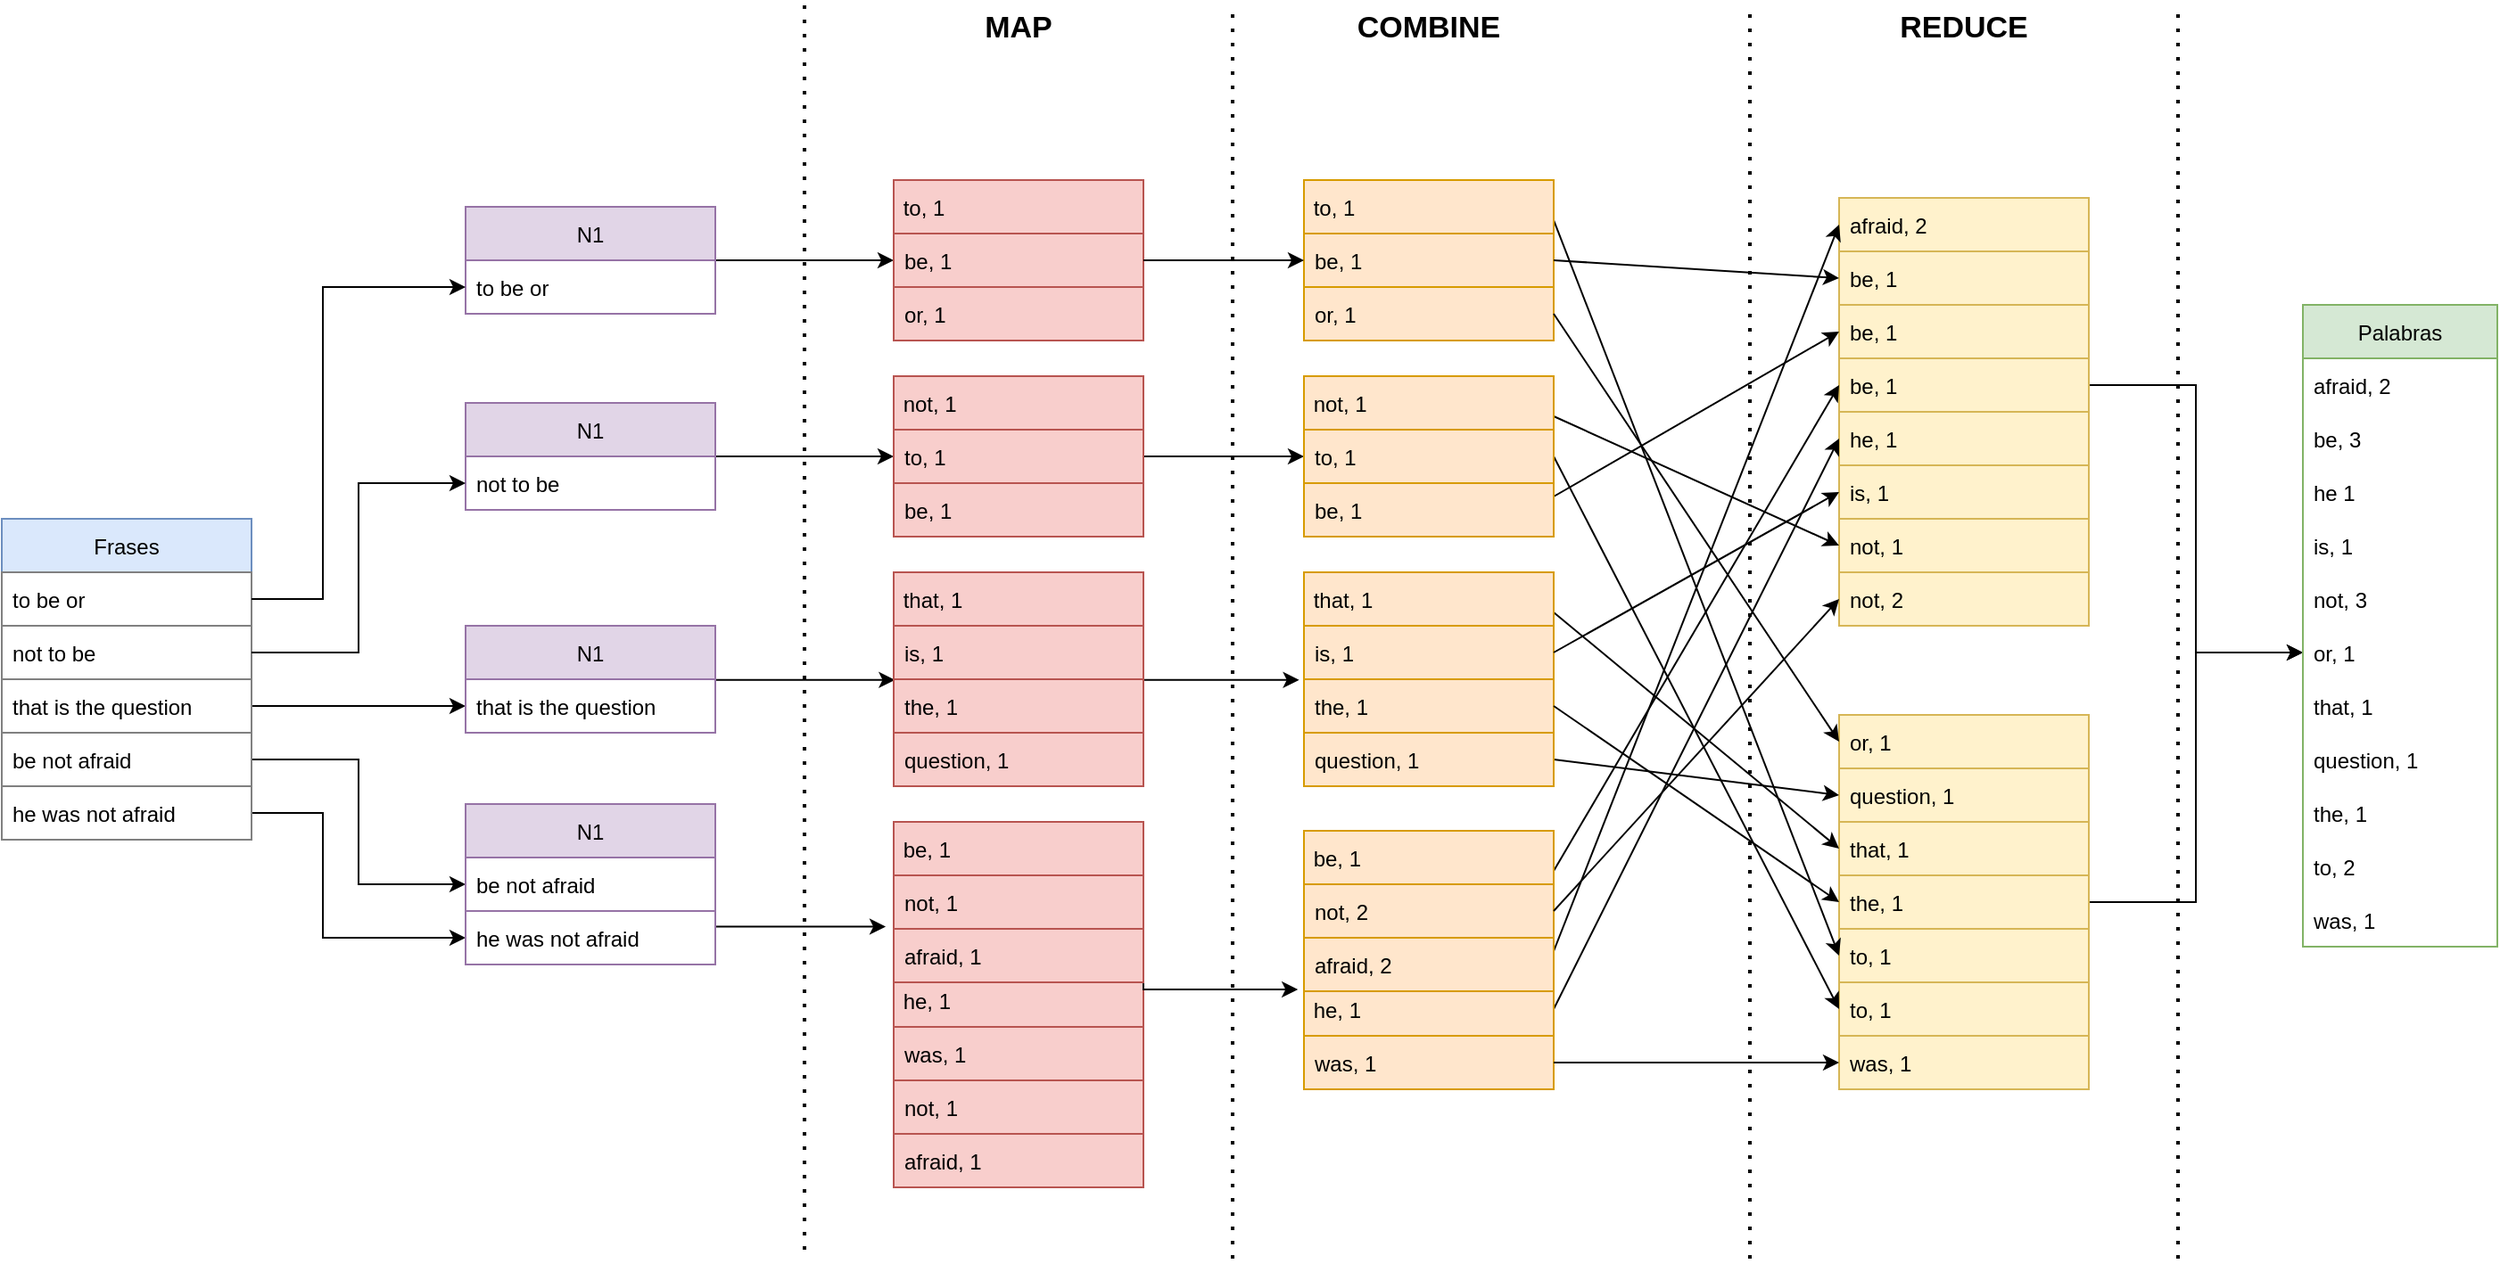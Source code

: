 <mxfile version="16.6.1" type="google"><diagram id="XrAKdOWMuNIFc2FOG0l4" name="Page-1"><mxGraphModel dx="1186" dy="1940" grid="1" gridSize="10" guides="1" tooltips="1" connect="1" arrows="1" fold="1" page="1" pageScale="1" pageWidth="827" pageHeight="1169" math="0" shadow="0"><root><mxCell id="0"/><mxCell id="1" parent="0"/><mxCell id="GU2GOHWDIPRH4519Zhn--1" value="Frases" style="swimlane;fontStyle=0;childLayout=stackLayout;horizontal=1;startSize=30;horizontalStack=0;resizeParent=1;resizeParentMax=0;resizeLast=0;collapsible=1;marginBottom=0;fillColor=#dae8fc;strokeColor=#6c8ebf;" parent="1" vertex="1"><mxGeometry x="40" y="170" width="140" height="90" as="geometry"/></mxCell><mxCell id="GU2GOHWDIPRH4519Zhn--3" value="to be or" style="text;align=left;verticalAlign=middle;spacingLeft=4;spacingRight=4;overflow=hidden;points=[[0,0.5],[1,0.5]];portConstraint=eastwest;rotatable=0;strokeColor=#808080;" parent="GU2GOHWDIPRH4519Zhn--1" vertex="1"><mxGeometry y="30" width="140" height="30" as="geometry"/></mxCell><mxCell id="GU2GOHWDIPRH4519Zhn--4" value="not to be" style="text;align=left;verticalAlign=middle;spacingLeft=4;spacingRight=4;overflow=hidden;points=[[0,0.5],[1,0.5]];portConstraint=eastwest;rotatable=0;shadow=0;strokeColor=#808080;" parent="GU2GOHWDIPRH4519Zhn--1" vertex="1"><mxGeometry y="60" width="140" height="30" as="geometry"/></mxCell><mxCell id="GU2GOHWDIPRH4519Zhn--98" style="edgeStyle=orthogonalEdgeStyle;rounded=0;orthogonalLoop=1;jettySize=auto;html=1;exitX=1;exitY=0.5;exitDx=0;exitDy=0;entryX=0;entryY=0.5;entryDx=0;entryDy=0;" parent="1" source="GU2GOHWDIPRH4519Zhn--10" target="GU2GOHWDIPRH4519Zhn--20" edge="1"><mxGeometry relative="1" as="geometry"/></mxCell><mxCell id="GU2GOHWDIPRH4519Zhn--10" value="that is the question" style="text;align=left;verticalAlign=middle;spacingLeft=4;spacingRight=4;overflow=hidden;points=[[0,0.5],[1,0.5]];portConstraint=eastwest;rotatable=0;shadow=0;strokeColor=#808080;" parent="1" vertex="1"><mxGeometry x="40" y="260" width="140" height="30" as="geometry"/></mxCell><mxCell id="GU2GOHWDIPRH4519Zhn--96" style="edgeStyle=orthogonalEdgeStyle;rounded=0;orthogonalLoop=1;jettySize=auto;html=1;entryX=0;entryY=0.5;entryDx=0;entryDy=0;" parent="1" source="GU2GOHWDIPRH4519Zhn--11" target="GU2GOHWDIPRH4519Zhn--22" edge="1"><mxGeometry relative="1" as="geometry"/></mxCell><mxCell id="GU2GOHWDIPRH4519Zhn--11" value="be not afraid" style="text;align=left;verticalAlign=middle;spacingLeft=4;spacingRight=4;overflow=hidden;points=[[0,0.5],[1,0.5]];portConstraint=eastwest;rotatable=0;shadow=0;strokeColor=#808080;" parent="1" vertex="1"><mxGeometry x="40" y="290" width="140" height="30" as="geometry"/></mxCell><mxCell id="GU2GOHWDIPRH4519Zhn--101" style="edgeStyle=orthogonalEdgeStyle;rounded=0;orthogonalLoop=1;jettySize=auto;html=1;exitX=1;exitY=0.5;exitDx=0;exitDy=0;entryX=0;entryY=0.5;entryDx=0;entryDy=0;" parent="1" source="GU2GOHWDIPRH4519Zhn--12" target="GU2GOHWDIPRH4519Zhn--23" edge="1"><mxGeometry relative="1" as="geometry"><Array as="points"><mxPoint x="220" y="335"/><mxPoint x="220" y="405"/></Array></mxGeometry></mxCell><mxCell id="GU2GOHWDIPRH4519Zhn--12" value="he was not afraid" style="text;align=left;verticalAlign=middle;spacingLeft=4;spacingRight=4;overflow=hidden;points=[[0,0.5],[1,0.5]];portConstraint=eastwest;rotatable=0;shadow=0;strokeColor=#808080;" parent="1" vertex="1"><mxGeometry x="40" y="320" width="140" height="30" as="geometry"/></mxCell><mxCell id="GU2GOHWDIPRH4519Zhn--102" style="edgeStyle=orthogonalEdgeStyle;rounded=0;orthogonalLoop=1;jettySize=auto;html=1;entryX=0;entryY=0.5;entryDx=0;entryDy=0;" parent="1" source="GU2GOHWDIPRH4519Zhn--13" target="GU2GOHWDIPRH4519Zhn--25" edge="1"><mxGeometry relative="1" as="geometry"/></mxCell><mxCell id="GU2GOHWDIPRH4519Zhn--13" value="N1" style="swimlane;fontStyle=0;childLayout=stackLayout;horizontal=1;startSize=30;horizontalStack=0;resizeParent=1;resizeParentMax=0;resizeLast=0;collapsible=1;marginBottom=0;shadow=0;strokeColor=#9673a6;fillColor=#e1d5e7;" parent="1" vertex="1"><mxGeometry x="300" y="-5" width="140" height="60" as="geometry"/></mxCell><mxCell id="GU2GOHWDIPRH4519Zhn--103" style="edgeStyle=orthogonalEdgeStyle;rounded=0;orthogonalLoop=1;jettySize=auto;html=1;exitX=1;exitY=0.5;exitDx=0;exitDy=0;entryX=0;entryY=0.5;entryDx=0;entryDy=0;" parent="1" source="GU2GOHWDIPRH4519Zhn--17" target="GU2GOHWDIPRH4519Zhn--29" edge="1"><mxGeometry relative="1" as="geometry"/></mxCell><mxCell id="GU2GOHWDIPRH4519Zhn--17" value="N1" style="swimlane;fontStyle=0;childLayout=stackLayout;horizontal=1;startSize=30;horizontalStack=0;resizeParent=1;resizeParentMax=0;resizeLast=0;collapsible=1;marginBottom=0;shadow=0;strokeColor=#9673a6;fillColor=#e1d5e7;" parent="1" vertex="1"><mxGeometry x="300" y="105" width="140" height="60" as="geometry"/></mxCell><mxCell id="GU2GOHWDIPRH4519Zhn--18" value="not to be" style="text;strokeColor=none;fillColor=none;align=left;verticalAlign=middle;spacingLeft=4;spacingRight=4;overflow=hidden;points=[[0,0.5],[1,0.5]];portConstraint=eastwest;rotatable=0;shadow=0;" parent="GU2GOHWDIPRH4519Zhn--17" vertex="1"><mxGeometry y="30" width="140" height="30" as="geometry"/></mxCell><mxCell id="GU2GOHWDIPRH4519Zhn--107" style="edgeStyle=orthogonalEdgeStyle;rounded=0;orthogonalLoop=1;jettySize=auto;html=1;entryX=0.005;entryY=0.012;entryDx=0;entryDy=0;entryPerimeter=0;" parent="1" source="GU2GOHWDIPRH4519Zhn--19" target="GU2GOHWDIPRH4519Zhn--33" edge="1"><mxGeometry relative="1" as="geometry"><Array as="points"><mxPoint x="541" y="260"/></Array></mxGeometry></mxCell><mxCell id="GU2GOHWDIPRH4519Zhn--19" value="N1" style="swimlane;fontStyle=0;childLayout=stackLayout;horizontal=1;startSize=30;horizontalStack=0;resizeParent=1;resizeParentMax=0;resizeLast=0;collapsible=1;marginBottom=0;shadow=0;strokeColor=#9673a6;fillColor=#e1d5e7;" parent="1" vertex="1"><mxGeometry x="300" y="230" width="140" height="60" as="geometry"/></mxCell><mxCell id="GU2GOHWDIPRH4519Zhn--20" value="that is the question" style="text;strokeColor=none;fillColor=none;align=left;verticalAlign=middle;spacingLeft=4;spacingRight=4;overflow=hidden;points=[[0,0.5],[1,0.5]];portConstraint=eastwest;rotatable=0;shadow=0;" parent="GU2GOHWDIPRH4519Zhn--19" vertex="1"><mxGeometry y="30" width="140" height="30" as="geometry"/></mxCell><mxCell id="GU2GOHWDIPRH4519Zhn--109" style="edgeStyle=orthogonalEdgeStyle;rounded=0;orthogonalLoop=1;jettySize=auto;html=1;entryX=-0.032;entryY=-0.04;entryDx=0;entryDy=0;entryPerimeter=0;" parent="1" target="GU2GOHWDIPRH4519Zhn--42" edge="1"><mxGeometry relative="1" as="geometry"><mxPoint x="440" y="384" as="sourcePoint"/><Array as="points"><mxPoint x="440" y="399"/></Array></mxGeometry></mxCell><mxCell id="GU2GOHWDIPRH4519Zhn--21" value="N1" style="swimlane;fontStyle=0;childLayout=stackLayout;horizontal=1;startSize=30;horizontalStack=0;resizeParent=1;resizeParentMax=0;resizeLast=0;collapsible=1;marginBottom=0;shadow=0;strokeColor=#9673a6;fillColor=#e1d5e7;" parent="1" vertex="1"><mxGeometry x="300" y="330" width="140" height="60" as="geometry"/></mxCell><mxCell id="GU2GOHWDIPRH4519Zhn--22" value="be not afraid" style="text;strokeColor=none;fillColor=none;align=left;verticalAlign=middle;spacingLeft=4;spacingRight=4;overflow=hidden;points=[[0,0.5],[1,0.5]];portConstraint=eastwest;rotatable=0;shadow=0;" parent="GU2GOHWDIPRH4519Zhn--21" vertex="1"><mxGeometry y="30" width="140" height="30" as="geometry"/></mxCell><mxCell id="GU2GOHWDIPRH4519Zhn--23" value="he was not afraid" style="text;strokeColor=#9673a6;fillColor=none;align=left;verticalAlign=middle;spacingLeft=4;spacingRight=4;overflow=hidden;points=[[0,0.5],[1,0.5]];portConstraint=eastwest;rotatable=0;shadow=0;" parent="1" vertex="1"><mxGeometry x="300" y="390" width="140" height="30" as="geometry"/></mxCell><mxCell id="GU2GOHWDIPRH4519Zhn--24" value=" to, 1" style="swimlane;fontStyle=0;childLayout=stackLayout;horizontal=1;startSize=30;horizontalStack=0;resizeParent=1;resizeParentMax=0;resizeLast=0;collapsible=1;marginBottom=0;shadow=0;strokeColor=#b85450;fillColor=#f8cecc;align=left;" parent="1" vertex="1"><mxGeometry x="540" y="-20" width="140" height="90" as="geometry"/></mxCell><mxCell id="GU2GOHWDIPRH4519Zhn--25" value="be, 1" style="text;strokeColor=#b85450;fillColor=#f8cecc;align=left;verticalAlign=middle;spacingLeft=4;spacingRight=4;overflow=hidden;points=[[0,0.5],[1,0.5]];portConstraint=eastwest;rotatable=0;shadow=0;" parent="GU2GOHWDIPRH4519Zhn--24" vertex="1"><mxGeometry y="30" width="140" height="30" as="geometry"/></mxCell><mxCell id="GU2GOHWDIPRH4519Zhn--26" value="or, 1" style="text;strokeColor=#b85450;fillColor=#f8cecc;align=left;verticalAlign=middle;spacingLeft=4;spacingRight=4;overflow=hidden;points=[[0,0.5],[1,0.5]];portConstraint=eastwest;rotatable=0;shadow=0;" parent="GU2GOHWDIPRH4519Zhn--24" vertex="1"><mxGeometry y="60" width="140" height="30" as="geometry"/></mxCell><mxCell id="GU2GOHWDIPRH4519Zhn--112" style="edgeStyle=orthogonalEdgeStyle;rounded=0;orthogonalLoop=1;jettySize=auto;html=1;exitX=1;exitY=0.5;exitDx=0;exitDy=0;" parent="1" source="GU2GOHWDIPRH4519Zhn--28" target="GU2GOHWDIPRH4519Zhn--67" edge="1"><mxGeometry relative="1" as="geometry"/></mxCell><mxCell id="GU2GOHWDIPRH4519Zhn--28" value=" not, 1" style="swimlane;fontStyle=0;childLayout=stackLayout;horizontal=1;startSize=30;horizontalStack=0;resizeParent=1;resizeParentMax=0;resizeLast=0;collapsible=1;marginBottom=0;shadow=0;strokeColor=#b85450;fillColor=#f8cecc;align=left;" parent="1" vertex="1"><mxGeometry x="540" y="90" width="140" height="90" as="geometry"/></mxCell><mxCell id="GU2GOHWDIPRH4519Zhn--29" value="to, 1" style="text;strokeColor=#b85450;fillColor=#f8cecc;align=left;verticalAlign=middle;spacingLeft=4;spacingRight=4;overflow=hidden;points=[[0,0.5],[1,0.5]];portConstraint=eastwest;rotatable=0;shadow=0;" parent="GU2GOHWDIPRH4519Zhn--28" vertex="1"><mxGeometry y="30" width="140" height="30" as="geometry"/></mxCell><mxCell id="GU2GOHWDIPRH4519Zhn--30" value="be, 1" style="text;strokeColor=#b85450;fillColor=#f8cecc;align=left;verticalAlign=middle;spacingLeft=4;spacingRight=4;overflow=hidden;points=[[0,0.5],[1,0.5]];portConstraint=eastwest;rotatable=0;shadow=0;" parent="GU2GOHWDIPRH4519Zhn--28" vertex="1"><mxGeometry y="60" width="140" height="30" as="geometry"/></mxCell><mxCell id="GU2GOHWDIPRH4519Zhn--111" style="edgeStyle=orthogonalEdgeStyle;rounded=0;orthogonalLoop=1;jettySize=auto;html=1;entryX=-0.019;entryY=0.012;entryDx=0;entryDy=0;entryPerimeter=0;" parent="1" source="GU2GOHWDIPRH4519Zhn--31" target="GU2GOHWDIPRH4519Zhn--71" edge="1"><mxGeometry relative="1" as="geometry"><Array as="points"><mxPoint x="767" y="260"/></Array></mxGeometry></mxCell><mxCell id="GU2GOHWDIPRH4519Zhn--31" value=" that, 1" style="swimlane;fontStyle=0;childLayout=stackLayout;horizontal=1;startSize=30;horizontalStack=0;resizeParent=1;resizeParentMax=0;resizeLast=0;collapsible=1;marginBottom=0;shadow=0;strokeColor=#b85450;fillColor=#f8cecc;align=left;" parent="1" vertex="1"><mxGeometry x="540" y="200" width="140" height="90" as="geometry"/></mxCell><mxCell id="GU2GOHWDIPRH4519Zhn--32" value="is, 1" style="text;strokeColor=#b85450;fillColor=#f8cecc;align=left;verticalAlign=middle;spacingLeft=4;spacingRight=4;overflow=hidden;points=[[0,0.5],[1,0.5]];portConstraint=eastwest;rotatable=0;shadow=0;" parent="GU2GOHWDIPRH4519Zhn--31" vertex="1"><mxGeometry y="30" width="140" height="30" as="geometry"/></mxCell><mxCell id="GU2GOHWDIPRH4519Zhn--33" value="the, 1" style="text;strokeColor=#b85450;fillColor=#f8cecc;align=left;verticalAlign=middle;spacingLeft=4;spacingRight=4;overflow=hidden;points=[[0,0.5],[1,0.5]];portConstraint=eastwest;rotatable=0;shadow=0;" parent="GU2GOHWDIPRH4519Zhn--31" vertex="1"><mxGeometry y="60" width="140" height="30" as="geometry"/></mxCell><mxCell id="GU2GOHWDIPRH4519Zhn--35" value="question, 1" style="text;strokeColor=#b85450;fillColor=#f8cecc;align=left;verticalAlign=middle;spacingLeft=4;spacingRight=4;overflow=hidden;points=[[0,0.5],[1,0.5]];portConstraint=eastwest;rotatable=0;shadow=0;" parent="1" vertex="1"><mxGeometry x="540" y="290" width="140" height="30" as="geometry"/></mxCell><mxCell id="GU2GOHWDIPRH4519Zhn--36" value=" he, 1" style="swimlane;fontStyle=0;childLayout=stackLayout;horizontal=1;startSize=30;horizontalStack=0;resizeParent=1;resizeParentMax=0;resizeLast=0;collapsible=1;marginBottom=0;shadow=0;strokeColor=#b85450;fillColor=#f8cecc;align=left;" parent="1" vertex="1"><mxGeometry x="540" y="425" width="140" height="90" as="geometry"/></mxCell><mxCell id="GU2GOHWDIPRH4519Zhn--37" value="was, 1" style="text;strokeColor=#b85450;fillColor=#f8cecc;align=left;verticalAlign=middle;spacingLeft=4;spacingRight=4;overflow=hidden;points=[[0,0.5],[1,0.5]];portConstraint=eastwest;rotatable=0;shadow=0;" parent="GU2GOHWDIPRH4519Zhn--36" vertex="1"><mxGeometry y="30" width="140" height="30" as="geometry"/></mxCell><mxCell id="GU2GOHWDIPRH4519Zhn--38" value="not, 1" style="text;strokeColor=#b85450;fillColor=#f8cecc;align=left;verticalAlign=middle;spacingLeft=4;spacingRight=4;overflow=hidden;points=[[0,0.5],[1,0.5]];portConstraint=eastwest;rotatable=0;shadow=0;" parent="GU2GOHWDIPRH4519Zhn--36" vertex="1"><mxGeometry y="60" width="140" height="30" as="geometry"/></mxCell><mxCell id="GU2GOHWDIPRH4519Zhn--39" value="afraid, 1" style="text;strokeColor=#b85450;fillColor=#f8cecc;align=left;verticalAlign=middle;spacingLeft=4;spacingRight=4;overflow=hidden;points=[[0,0.5],[1,0.5]];portConstraint=eastwest;rotatable=0;shadow=0;" parent="1" vertex="1"><mxGeometry x="540" y="515" width="140" height="30" as="geometry"/></mxCell><mxCell id="GU2GOHWDIPRH4519Zhn--110" style="edgeStyle=orthogonalEdgeStyle;rounded=0;orthogonalLoop=1;jettySize=auto;html=1;exitX=1;exitY=1;exitDx=0;exitDy=0;entryX=-0.024;entryY=0.977;entryDx=0;entryDy=0;entryPerimeter=0;" parent="1" source="GU2GOHWDIPRH4519Zhn--40" target="GU2GOHWDIPRH4519Zhn--79" edge="1"><mxGeometry relative="1" as="geometry"><Array as="points"><mxPoint x="680" y="434"/><mxPoint x="767" y="434"/></Array></mxGeometry></mxCell><mxCell id="GU2GOHWDIPRH4519Zhn--40" value=" be, 1" style="swimlane;fontStyle=0;childLayout=stackLayout;horizontal=1;startSize=30;horizontalStack=0;resizeParent=1;resizeParentMax=0;resizeLast=0;collapsible=1;marginBottom=0;shadow=0;strokeColor=#b85450;fillColor=#f8cecc;align=left;" parent="1" vertex="1"><mxGeometry x="540" y="340" width="140" height="90" as="geometry"/></mxCell><mxCell id="GU2GOHWDIPRH4519Zhn--41" value="not, 1" style="text;strokeColor=#b85450;fillColor=#f8cecc;align=left;verticalAlign=middle;spacingLeft=4;spacingRight=4;overflow=hidden;points=[[0,0.5],[1,0.5]];portConstraint=eastwest;rotatable=0;shadow=0;" parent="GU2GOHWDIPRH4519Zhn--40" vertex="1"><mxGeometry y="30" width="140" height="30" as="geometry"/></mxCell><mxCell id="GU2GOHWDIPRH4519Zhn--42" value="afraid, 1" style="text;strokeColor=#b85450;fillColor=#f8cecc;align=left;verticalAlign=middle;spacingLeft=4;spacingRight=4;overflow=hidden;points=[[0,0.5],[1,0.5]];portConstraint=eastwest;rotatable=0;shadow=0;" parent="GU2GOHWDIPRH4519Zhn--40" vertex="1"><mxGeometry y="60" width="140" height="30" as="geometry"/></mxCell><mxCell id="GU2GOHWDIPRH4519Zhn--43" value="be, 1" style="text;strokeColor=#d6b656;fillColor=#fff2cc;align=left;verticalAlign=middle;spacingLeft=4;spacingRight=4;overflow=hidden;points=[[0,0.5],[1,0.5]];portConstraint=eastwest;rotatable=0;shadow=0;" parent="1" vertex="1"><mxGeometry x="1070" y="20" width="140" height="30" as="geometry"/></mxCell><mxCell id="GU2GOHWDIPRH4519Zhn--44" value="be, 1" style="text;strokeColor=#d6b656;fillColor=#fff2cc;align=left;verticalAlign=middle;spacingLeft=4;spacingRight=4;overflow=hidden;points=[[0,0.5],[1,0.5]];portConstraint=eastwest;rotatable=0;shadow=0;" parent="1" vertex="1"><mxGeometry x="1070" y="50" width="140" height="30" as="geometry"/></mxCell><mxCell id="GU2GOHWDIPRH4519Zhn--129" style="edgeStyle=orthogonalEdgeStyle;rounded=0;orthogonalLoop=1;jettySize=auto;html=1;exitX=1;exitY=0.5;exitDx=0;exitDy=0;entryX=0;entryY=0.5;entryDx=0;entryDy=0;" parent="1" source="GU2GOHWDIPRH4519Zhn--48" target="GU2GOHWDIPRH4519Zhn--86" edge="1"><mxGeometry relative="1" as="geometry"/></mxCell><mxCell id="GU2GOHWDIPRH4519Zhn--48" value="be, 1" style="text;strokeColor=#d6b656;fillColor=#fff2cc;align=left;verticalAlign=middle;spacingLeft=4;spacingRight=4;overflow=hidden;points=[[0,0.5],[1,0.5]];portConstraint=eastwest;rotatable=0;shadow=0;" parent="1" vertex="1"><mxGeometry x="1070" y="80" width="140" height="30" as="geometry"/></mxCell><mxCell id="GU2GOHWDIPRH4519Zhn--49" value="afraid, 2" style="text;strokeColor=#d6b656;fillColor=#fff2cc;align=left;verticalAlign=middle;spacingLeft=4;spacingRight=4;overflow=hidden;points=[[0,0.5],[1,0.5]];portConstraint=eastwest;rotatable=0;shadow=0;" parent="1" vertex="1"><mxGeometry x="1070" y="-10" width="140" height="30" as="geometry"/></mxCell><mxCell id="GU2GOHWDIPRH4519Zhn--51" value="he, 1" style="text;strokeColor=#d6b656;fillColor=#fff2cc;align=left;verticalAlign=middle;spacingLeft=4;spacingRight=4;overflow=hidden;points=[[0,0.5],[1,0.5]];portConstraint=eastwest;rotatable=0;shadow=0;" parent="1" vertex="1"><mxGeometry x="1070" y="110" width="140" height="30" as="geometry"/></mxCell><mxCell id="GU2GOHWDIPRH4519Zhn--52" value="is, 1" style="text;strokeColor=#d6b656;fillColor=#fff2cc;align=left;verticalAlign=middle;spacingLeft=4;spacingRight=4;overflow=hidden;points=[[0,0.5],[1,0.5]];portConstraint=eastwest;rotatable=0;shadow=0;" parent="1" vertex="1"><mxGeometry x="1070" y="140" width="140" height="30" as="geometry"/></mxCell><mxCell id="GU2GOHWDIPRH4519Zhn--53" value="not, 1" style="text;strokeColor=#d6b656;fillColor=#fff2cc;align=left;verticalAlign=middle;spacingLeft=4;spacingRight=4;overflow=hidden;points=[[0,0.5],[1,0.5]];portConstraint=eastwest;rotatable=0;shadow=0;" parent="1" vertex="1"><mxGeometry x="1070" y="170" width="140" height="30" as="geometry"/></mxCell><mxCell id="GU2GOHWDIPRH4519Zhn--54" value="not, 2" style="text;strokeColor=#d6b656;fillColor=#fff2cc;align=left;verticalAlign=middle;spacingLeft=4;spacingRight=4;overflow=hidden;points=[[0,0.5],[1,0.5]];portConstraint=eastwest;rotatable=0;shadow=0;" parent="1" vertex="1"><mxGeometry x="1070" y="200" width="140" height="30" as="geometry"/></mxCell><mxCell id="GU2GOHWDIPRH4519Zhn--56" value="question, 1" style="text;strokeColor=#d6b656;fillColor=#fff2cc;align=left;verticalAlign=middle;spacingLeft=4;spacingRight=4;overflow=hidden;points=[[0,0.5],[1,0.5]];portConstraint=eastwest;rotatable=0;shadow=0;" parent="1" vertex="1"><mxGeometry x="1070" y="310" width="140" height="30" as="geometry"/></mxCell><mxCell id="GU2GOHWDIPRH4519Zhn--57" value="was, 1" style="text;strokeColor=#d6b656;fillColor=#fff2cc;align=left;verticalAlign=middle;spacingLeft=4;spacingRight=4;overflow=hidden;points=[[0,0.5],[1,0.5]];portConstraint=eastwest;rotatable=0;shadow=0;" parent="1" vertex="1"><mxGeometry x="1070" y="460" width="140" height="30" as="geometry"/></mxCell><mxCell id="GU2GOHWDIPRH4519Zhn--58" value="to, 1" style="text;strokeColor=#d6b656;fillColor=#fff2cc;align=left;verticalAlign=middle;spacingLeft=4;spacingRight=4;overflow=hidden;points=[[0,0.5],[1,0.5]];portConstraint=eastwest;rotatable=0;shadow=0;" parent="1" vertex="1"><mxGeometry x="1070" y="400" width="140" height="30" as="geometry"/></mxCell><mxCell id="GU2GOHWDIPRH4519Zhn--59" value="to, 1" style="text;strokeColor=#d6b656;fillColor=#fff2cc;align=left;verticalAlign=middle;spacingLeft=4;spacingRight=4;overflow=hidden;points=[[0,0.5],[1,0.5]];portConstraint=eastwest;rotatable=0;shadow=0;" parent="1" vertex="1"><mxGeometry x="1070" y="430" width="140" height="30" as="geometry"/></mxCell><mxCell id="GU2GOHWDIPRH4519Zhn--130" style="edgeStyle=orthogonalEdgeStyle;rounded=0;orthogonalLoop=1;jettySize=auto;html=1;exitX=1;exitY=0.5;exitDx=0;exitDy=0;entryX=0;entryY=0.5;entryDx=0;entryDy=0;" parent="1" source="GU2GOHWDIPRH4519Zhn--60" target="GU2GOHWDIPRH4519Zhn--86" edge="1"><mxGeometry relative="1" as="geometry"><mxPoint x="1330" y="240" as="targetPoint"/><Array as="points"><mxPoint x="1270" y="385"/><mxPoint x="1270" y="245"/></Array></mxGeometry></mxCell><mxCell id="GU2GOHWDIPRH4519Zhn--60" value="the, 1" style="text;strokeColor=#d6b656;fillColor=#fff2cc;align=left;verticalAlign=middle;spacingLeft=4;spacingRight=4;overflow=hidden;points=[[0,0.5],[1,0.5]];portConstraint=eastwest;rotatable=0;shadow=0;" parent="1" vertex="1"><mxGeometry x="1070" y="370" width="140" height="30" as="geometry"/></mxCell><mxCell id="GU2GOHWDIPRH4519Zhn--61" value="or, 1" style="text;strokeColor=#d6b656;fillColor=#fff2cc;align=left;verticalAlign=middle;spacingLeft=4;spacingRight=4;overflow=hidden;points=[[0,0.5],[1,0.5]];portConstraint=eastwest;rotatable=0;shadow=0;" parent="1" vertex="1"><mxGeometry x="1070" y="280" width="140" height="30" as="geometry"/></mxCell><mxCell id="GU2GOHWDIPRH4519Zhn--62" value="that, 1" style="text;strokeColor=#d6b656;fillColor=#fff2cc;align=left;verticalAlign=middle;spacingLeft=4;spacingRight=4;overflow=hidden;points=[[0,0.5],[1,0.5]];portConstraint=eastwest;rotatable=0;shadow=0;" parent="1" vertex="1"><mxGeometry x="1070" y="340" width="140" height="30" as="geometry"/></mxCell><mxCell id="GU2GOHWDIPRH4519Zhn--114" style="rounded=0;orthogonalLoop=1;jettySize=auto;html=1;exitX=1;exitY=0.25;exitDx=0;exitDy=0;entryX=0;entryY=0.5;entryDx=0;entryDy=0;" parent="1" source="GU2GOHWDIPRH4519Zhn--63" target="GU2GOHWDIPRH4519Zhn--58" edge="1"><mxGeometry relative="1" as="geometry"/></mxCell><mxCell id="GU2GOHWDIPRH4519Zhn--63" value=" to, 1" style="swimlane;fontStyle=0;childLayout=stackLayout;horizontal=1;startSize=30;horizontalStack=0;resizeParent=1;resizeParentMax=0;resizeLast=0;collapsible=1;marginBottom=0;shadow=0;strokeColor=#d79b00;fillColor=#ffe6cc;align=left;" parent="1" vertex="1"><mxGeometry x="770" y="-20" width="140" height="90" as="geometry"/></mxCell><mxCell id="GU2GOHWDIPRH4519Zhn--64" value="be, 1" style="text;strokeColor=#d79b00;fillColor=#ffe6cc;align=left;verticalAlign=middle;spacingLeft=4;spacingRight=4;overflow=hidden;points=[[0,0.5],[1,0.5]];portConstraint=eastwest;rotatable=0;shadow=0;" parent="GU2GOHWDIPRH4519Zhn--63" vertex="1"><mxGeometry y="30" width="140" height="30" as="geometry"/></mxCell><mxCell id="GU2GOHWDIPRH4519Zhn--65" value="or, 1" style="text;strokeColor=#d79b00;fillColor=#ffe6cc;align=left;verticalAlign=middle;spacingLeft=4;spacingRight=4;overflow=hidden;points=[[0,0.5],[1,0.5]];portConstraint=eastwest;rotatable=0;shadow=0;" parent="GU2GOHWDIPRH4519Zhn--63" vertex="1"><mxGeometry y="60" width="140" height="30" as="geometry"/></mxCell><mxCell id="GU2GOHWDIPRH4519Zhn--117" style="edgeStyle=none;rounded=0;orthogonalLoop=1;jettySize=auto;html=1;exitX=1;exitY=0.25;exitDx=0;exitDy=0;entryX=0;entryY=0.5;entryDx=0;entryDy=0;" parent="1" source="GU2GOHWDIPRH4519Zhn--66" target="GU2GOHWDIPRH4519Zhn--53" edge="1"><mxGeometry relative="1" as="geometry"/></mxCell><mxCell id="GU2GOHWDIPRH4519Zhn--118" style="edgeStyle=none;rounded=0;orthogonalLoop=1;jettySize=auto;html=1;exitX=1;exitY=0.5;exitDx=0;exitDy=0;entryX=0;entryY=0.5;entryDx=0;entryDy=0;" parent="1" source="GU2GOHWDIPRH4519Zhn--66" target="GU2GOHWDIPRH4519Zhn--59" edge="1"><mxGeometry relative="1" as="geometry"/></mxCell><mxCell id="GU2GOHWDIPRH4519Zhn--119" style="edgeStyle=none;rounded=0;orthogonalLoop=1;jettySize=auto;html=1;exitX=1;exitY=0.75;exitDx=0;exitDy=0;entryX=0;entryY=0.5;entryDx=0;entryDy=0;" parent="1" source="GU2GOHWDIPRH4519Zhn--66" target="GU2GOHWDIPRH4519Zhn--44" edge="1"><mxGeometry relative="1" as="geometry"/></mxCell><mxCell id="GU2GOHWDIPRH4519Zhn--66" value=" not, 1" style="swimlane;fontStyle=0;childLayout=stackLayout;horizontal=1;startSize=30;horizontalStack=0;resizeParent=1;resizeParentMax=0;resizeLast=0;collapsible=1;marginBottom=0;shadow=0;strokeColor=#d79b00;fillColor=#ffe6cc;align=left;" parent="1" vertex="1"><mxGeometry x="770" y="90" width="140" height="90" as="geometry"/></mxCell><mxCell id="GU2GOHWDIPRH4519Zhn--67" value="to, 1" style="text;strokeColor=#d79b00;fillColor=#ffe6cc;align=left;verticalAlign=middle;spacingLeft=4;spacingRight=4;overflow=hidden;points=[[0,0.5],[1,0.5]];portConstraint=eastwest;rotatable=0;shadow=0;" parent="GU2GOHWDIPRH4519Zhn--66" vertex="1"><mxGeometry y="30" width="140" height="30" as="geometry"/></mxCell><mxCell id="GU2GOHWDIPRH4519Zhn--68" value="be, 1" style="text;strokeColor=#d79b00;fillColor=#ffe6cc;align=left;verticalAlign=middle;spacingLeft=4;spacingRight=4;overflow=hidden;points=[[0,0.5],[1,0.5]];portConstraint=eastwest;rotatable=0;shadow=0;" parent="GU2GOHWDIPRH4519Zhn--66" vertex="1"><mxGeometry y="60" width="140" height="30" as="geometry"/></mxCell><mxCell id="GU2GOHWDIPRH4519Zhn--120" style="edgeStyle=none;rounded=0;orthogonalLoop=1;jettySize=auto;html=1;exitX=1;exitY=0.25;exitDx=0;exitDy=0;entryX=0;entryY=0.5;entryDx=0;entryDy=0;" parent="1" source="GU2GOHWDIPRH4519Zhn--69" target="GU2GOHWDIPRH4519Zhn--62" edge="1"><mxGeometry relative="1" as="geometry"/></mxCell><mxCell id="GU2GOHWDIPRH4519Zhn--69" value=" that, 1" style="swimlane;fontStyle=0;childLayout=stackLayout;horizontal=1;startSize=30;horizontalStack=0;resizeParent=1;resizeParentMax=0;resizeLast=0;collapsible=1;marginBottom=0;shadow=0;strokeColor=#d79b00;fillColor=#ffe6cc;align=left;" parent="1" vertex="1"><mxGeometry x="770" y="200" width="140" height="90" as="geometry"/></mxCell><mxCell id="GU2GOHWDIPRH4519Zhn--70" value="is, 1" style="text;strokeColor=#d79b00;fillColor=#ffe6cc;align=left;verticalAlign=middle;spacingLeft=4;spacingRight=4;overflow=hidden;points=[[0,0.5],[1,0.5]];portConstraint=eastwest;rotatable=0;shadow=0;" parent="GU2GOHWDIPRH4519Zhn--69" vertex="1"><mxGeometry y="30" width="140" height="30" as="geometry"/></mxCell><mxCell id="GU2GOHWDIPRH4519Zhn--71" value="the, 1" style="text;strokeColor=#d79b00;fillColor=#ffe6cc;align=left;verticalAlign=middle;spacingLeft=4;spacingRight=4;overflow=hidden;points=[[0,0.5],[1,0.5]];portConstraint=eastwest;rotatable=0;shadow=0;" parent="GU2GOHWDIPRH4519Zhn--69" vertex="1"><mxGeometry y="60" width="140" height="30" as="geometry"/></mxCell><mxCell id="GU2GOHWDIPRH4519Zhn--123" style="edgeStyle=none;rounded=0;orthogonalLoop=1;jettySize=auto;html=1;exitX=1;exitY=0.5;exitDx=0;exitDy=0;entryX=0;entryY=0.5;entryDx=0;entryDy=0;" parent="1" source="GU2GOHWDIPRH4519Zhn--72" target="GU2GOHWDIPRH4519Zhn--56" edge="1"><mxGeometry relative="1" as="geometry"/></mxCell><mxCell id="GU2GOHWDIPRH4519Zhn--72" value="question, 1" style="text;strokeColor=#d79b00;fillColor=#ffe6cc;align=left;verticalAlign=middle;spacingLeft=4;spacingRight=4;overflow=hidden;points=[[0,0.5],[1,0.5]];portConstraint=eastwest;rotatable=0;shadow=0;" parent="1" vertex="1"><mxGeometry x="770" y="290" width="140" height="30" as="geometry"/></mxCell><mxCell id="GU2GOHWDIPRH4519Zhn--127" style="edgeStyle=none;rounded=0;orthogonalLoop=1;jettySize=auto;html=1;exitX=1;exitY=0.25;exitDx=0;exitDy=0;entryX=0;entryY=0.5;entryDx=0;entryDy=0;" parent="1" source="GU2GOHWDIPRH4519Zhn--73" target="GU2GOHWDIPRH4519Zhn--51" edge="1"><mxGeometry relative="1" as="geometry"><mxPoint x="950" y="440" as="targetPoint"/></mxGeometry></mxCell><mxCell id="GU2GOHWDIPRH4519Zhn--73" value=" he, 1" style="swimlane;fontStyle=0;childLayout=stackLayout;horizontal=1;startSize=30;horizontalStack=0;resizeParent=1;resizeParentMax=0;resizeLast=0;collapsible=1;marginBottom=0;shadow=0;strokeColor=#d79b00;fillColor=#ffe6cc;align=left;" parent="1" vertex="1"><mxGeometry x="770" y="430" width="140" height="60" as="geometry"/></mxCell><mxCell id="GU2GOHWDIPRH4519Zhn--74" value="was, 1" style="text;strokeColor=#d79b00;fillColor=#ffe6cc;align=left;verticalAlign=middle;spacingLeft=4;spacingRight=4;overflow=hidden;points=[[0,0.5],[1,0.5]];portConstraint=eastwest;rotatable=0;shadow=0;" parent="GU2GOHWDIPRH4519Zhn--73" vertex="1"><mxGeometry y="30" width="140" height="30" as="geometry"/></mxCell><mxCell id="GU2GOHWDIPRH4519Zhn--124" style="edgeStyle=none;rounded=0;orthogonalLoop=1;jettySize=auto;html=1;exitX=1;exitY=0.25;exitDx=0;exitDy=0;entryX=0;entryY=0.5;entryDx=0;entryDy=0;" parent="1" source="GU2GOHWDIPRH4519Zhn--77" target="GU2GOHWDIPRH4519Zhn--48" edge="1"><mxGeometry relative="1" as="geometry"/></mxCell><mxCell id="GU2GOHWDIPRH4519Zhn--126" style="edgeStyle=none;rounded=0;orthogonalLoop=1;jettySize=auto;html=1;exitX=1;exitY=0.75;exitDx=0;exitDy=0;entryX=0;entryY=0.5;entryDx=0;entryDy=0;" parent="1" source="GU2GOHWDIPRH4519Zhn--77" target="GU2GOHWDIPRH4519Zhn--49" edge="1"><mxGeometry relative="1" as="geometry"/></mxCell><mxCell id="GU2GOHWDIPRH4519Zhn--77" value=" be, 1" style="swimlane;fontStyle=0;childLayout=stackLayout;horizontal=1;startSize=30;horizontalStack=0;resizeParent=1;resizeParentMax=0;resizeLast=0;collapsible=1;marginBottom=0;shadow=0;strokeColor=#d79b00;fillColor=#ffe6cc;align=left;" parent="1" vertex="1"><mxGeometry x="770" y="345" width="140" height="90" as="geometry"/></mxCell><mxCell id="GU2GOHWDIPRH4519Zhn--78" value="not, 2" style="text;strokeColor=#d79b00;fillColor=#ffe6cc;align=left;verticalAlign=middle;spacingLeft=4;spacingRight=4;overflow=hidden;points=[[0,0.5],[1,0.5]];portConstraint=eastwest;rotatable=0;shadow=0;" parent="GU2GOHWDIPRH4519Zhn--77" vertex="1"><mxGeometry y="30" width="140" height="30" as="geometry"/></mxCell><mxCell id="GU2GOHWDIPRH4519Zhn--79" value="afraid, 2" style="text;strokeColor=#d79b00;fillColor=#ffe6cc;align=left;verticalAlign=middle;spacingLeft=4;spacingRight=4;overflow=hidden;points=[[0,0.5],[1,0.5]];portConstraint=eastwest;rotatable=0;shadow=0;" parent="GU2GOHWDIPRH4519Zhn--77" vertex="1"><mxGeometry y="60" width="140" height="30" as="geometry"/></mxCell><mxCell id="GU2GOHWDIPRH4519Zhn--80" value="Palabras" style="swimlane;fontStyle=0;childLayout=stackLayout;horizontal=1;startSize=30;horizontalStack=0;resizeParent=1;resizeParentMax=0;resizeLast=0;collapsible=1;marginBottom=0;shadow=0;strokeColor=#82b366;fillColor=#d5e8d4;" parent="1" vertex="1"><mxGeometry x="1330" y="50" width="109" height="360" as="geometry"><mxRectangle x="1241" y="240" width="80" height="30" as="alternateBounds"/></mxGeometry></mxCell><mxCell id="GU2GOHWDIPRH4519Zhn--81" value="afraid, 2" style="text;strokeColor=none;fillColor=none;align=left;verticalAlign=middle;spacingLeft=4;spacingRight=4;overflow=hidden;points=[[0,0.5],[1,0.5]];portConstraint=eastwest;rotatable=0;shadow=0;" parent="GU2GOHWDIPRH4519Zhn--80" vertex="1"><mxGeometry y="30" width="109" height="30" as="geometry"/></mxCell><mxCell id="GU2GOHWDIPRH4519Zhn--82" value="be, 3" style="text;strokeColor=none;fillColor=none;align=left;verticalAlign=middle;spacingLeft=4;spacingRight=4;overflow=hidden;points=[[0,0.5],[1,0.5]];portConstraint=eastwest;rotatable=0;shadow=0;" parent="GU2GOHWDIPRH4519Zhn--80" vertex="1"><mxGeometry y="60" width="109" height="30" as="geometry"/></mxCell><mxCell id="GU2GOHWDIPRH4519Zhn--84" value="he 1" style="text;strokeColor=none;fillColor=none;align=left;verticalAlign=middle;spacingLeft=4;spacingRight=4;overflow=hidden;points=[[0,0.5],[1,0.5]];portConstraint=eastwest;rotatable=0;shadow=0;" parent="GU2GOHWDIPRH4519Zhn--80" vertex="1"><mxGeometry y="90" width="109" height="30" as="geometry"/></mxCell><mxCell id="GU2GOHWDIPRH4519Zhn--83" value="is, 1" style="text;strokeColor=none;fillColor=none;align=left;verticalAlign=middle;spacingLeft=4;spacingRight=4;overflow=hidden;points=[[0,0.5],[1,0.5]];portConstraint=eastwest;rotatable=0;shadow=0;" parent="GU2GOHWDIPRH4519Zhn--80" vertex="1"><mxGeometry y="120" width="109" height="30" as="geometry"/></mxCell><mxCell id="GU2GOHWDIPRH4519Zhn--85" value="not, 3" style="text;strokeColor=none;fillColor=none;align=left;verticalAlign=middle;spacingLeft=4;spacingRight=4;overflow=hidden;points=[[0,0.5],[1,0.5]];portConstraint=eastwest;rotatable=0;shadow=0;" parent="GU2GOHWDIPRH4519Zhn--80" vertex="1"><mxGeometry y="150" width="109" height="30" as="geometry"/></mxCell><mxCell id="GU2GOHWDIPRH4519Zhn--86" value="or, 1" style="text;strokeColor=none;fillColor=none;align=left;verticalAlign=middle;spacingLeft=4;spacingRight=4;overflow=hidden;points=[[0,0.5],[1,0.5]];portConstraint=eastwest;rotatable=0;shadow=0;" parent="GU2GOHWDIPRH4519Zhn--80" vertex="1"><mxGeometry y="180" width="109" height="30" as="geometry"/></mxCell><mxCell id="GU2GOHWDIPRH4519Zhn--88" value="that, 1" style="text;strokeColor=none;fillColor=none;align=left;verticalAlign=middle;spacingLeft=4;spacingRight=4;overflow=hidden;points=[[0,0.5],[1,0.5]];portConstraint=eastwest;rotatable=0;shadow=0;" parent="GU2GOHWDIPRH4519Zhn--80" vertex="1"><mxGeometry y="210" width="109" height="30" as="geometry"/></mxCell><mxCell id="GU2GOHWDIPRH4519Zhn--87" value="question, 1" style="text;strokeColor=none;fillColor=none;align=left;verticalAlign=middle;spacingLeft=4;spacingRight=4;overflow=hidden;points=[[0,0.5],[1,0.5]];portConstraint=eastwest;rotatable=0;shadow=0;" parent="GU2GOHWDIPRH4519Zhn--80" vertex="1"><mxGeometry y="240" width="109" height="30" as="geometry"/></mxCell><mxCell id="GU2GOHWDIPRH4519Zhn--89" value="the, 1" style="text;strokeColor=none;fillColor=none;align=left;verticalAlign=middle;spacingLeft=4;spacingRight=4;overflow=hidden;points=[[0,0.5],[1,0.5]];portConstraint=eastwest;rotatable=0;shadow=0;" parent="GU2GOHWDIPRH4519Zhn--80" vertex="1"><mxGeometry y="270" width="109" height="30" as="geometry"/></mxCell><mxCell id="GU2GOHWDIPRH4519Zhn--90" value="to, 2" style="text;strokeColor=none;fillColor=none;align=left;verticalAlign=middle;spacingLeft=4;spacingRight=4;overflow=hidden;points=[[0,0.5],[1,0.5]];portConstraint=eastwest;rotatable=0;shadow=0;" parent="GU2GOHWDIPRH4519Zhn--80" vertex="1"><mxGeometry y="300" width="109" height="30" as="geometry"/></mxCell><mxCell id="GU2GOHWDIPRH4519Zhn--91" value="was, 1" style="text;strokeColor=none;fillColor=none;align=left;verticalAlign=middle;spacingLeft=4;spacingRight=4;overflow=hidden;points=[[0,0.5],[1,0.5]];portConstraint=eastwest;rotatable=0;shadow=0;" parent="GU2GOHWDIPRH4519Zhn--80" vertex="1"><mxGeometry y="330" width="109" height="30" as="geometry"/></mxCell><mxCell id="GU2GOHWDIPRH4519Zhn--99" style="edgeStyle=orthogonalEdgeStyle;rounded=0;orthogonalLoop=1;jettySize=auto;html=1;exitX=1;exitY=0.5;exitDx=0;exitDy=0;entryX=0;entryY=0.5;entryDx=0;entryDy=0;" parent="1" source="GU2GOHWDIPRH4519Zhn--4" target="GU2GOHWDIPRH4519Zhn--18" edge="1"><mxGeometry relative="1" as="geometry"><Array as="points"><mxPoint x="240" y="245"/><mxPoint x="240" y="150"/></Array></mxGeometry></mxCell><mxCell id="GU2GOHWDIPRH4519Zhn--100" style="edgeStyle=orthogonalEdgeStyle;rounded=0;orthogonalLoop=1;jettySize=auto;html=1;exitX=1;exitY=0.5;exitDx=0;exitDy=0;entryX=0;entryY=0.5;entryDx=0;entryDy=0;" parent="1" source="GU2GOHWDIPRH4519Zhn--3" target="GU2GOHWDIPRH4519Zhn--14" edge="1"><mxGeometry relative="1" as="geometry"><Array as="points"><mxPoint x="220" y="215"/><mxPoint x="220" y="40"/></Array></mxGeometry></mxCell><mxCell id="GU2GOHWDIPRH4519Zhn--14" value="to be or" style="text;strokeColor=none;fillColor=none;align=left;verticalAlign=middle;spacingLeft=4;spacingRight=4;overflow=hidden;points=[[0,0.5],[1,0.5]];portConstraint=eastwest;rotatable=0;shadow=0;" parent="1" vertex="1"><mxGeometry x="300" y="25" width="140" height="30" as="geometry"/></mxCell><mxCell id="GU2GOHWDIPRH4519Zhn--113" style="edgeStyle=orthogonalEdgeStyle;rounded=0;orthogonalLoop=1;jettySize=auto;html=1;exitX=1;exitY=0.5;exitDx=0;exitDy=0;entryX=0;entryY=0.5;entryDx=0;entryDy=0;" parent="1" source="GU2GOHWDIPRH4519Zhn--25" target="GU2GOHWDIPRH4519Zhn--64" edge="1"><mxGeometry relative="1" as="geometry"/></mxCell><mxCell id="GU2GOHWDIPRH4519Zhn--115" style="rounded=0;orthogonalLoop=1;jettySize=auto;html=1;exitX=1;exitY=0.5;exitDx=0;exitDy=0;entryX=0;entryY=0.5;entryDx=0;entryDy=0;" parent="1" source="GU2GOHWDIPRH4519Zhn--64" target="GU2GOHWDIPRH4519Zhn--43" edge="1"><mxGeometry relative="1" as="geometry"/></mxCell><mxCell id="GU2GOHWDIPRH4519Zhn--116" style="rounded=0;orthogonalLoop=1;jettySize=auto;html=1;exitX=1;exitY=0.5;exitDx=0;exitDy=0;entryX=0;entryY=0.5;entryDx=0;entryDy=0;" parent="1" source="GU2GOHWDIPRH4519Zhn--65" target="GU2GOHWDIPRH4519Zhn--61" edge="1"><mxGeometry relative="1" as="geometry"/></mxCell><mxCell id="GU2GOHWDIPRH4519Zhn--121" style="edgeStyle=none;rounded=0;orthogonalLoop=1;jettySize=auto;html=1;exitX=1;exitY=0.5;exitDx=0;exitDy=0;entryX=0;entryY=0.5;entryDx=0;entryDy=0;" parent="1" source="GU2GOHWDIPRH4519Zhn--70" target="GU2GOHWDIPRH4519Zhn--52" edge="1"><mxGeometry relative="1" as="geometry"/></mxCell><mxCell id="GU2GOHWDIPRH4519Zhn--122" style="edgeStyle=none;rounded=0;orthogonalLoop=1;jettySize=auto;html=1;exitX=1;exitY=0.5;exitDx=0;exitDy=0;entryX=0;entryY=0.5;entryDx=0;entryDy=0;" parent="1" source="GU2GOHWDIPRH4519Zhn--71" target="GU2GOHWDIPRH4519Zhn--60" edge="1"><mxGeometry relative="1" as="geometry"/></mxCell><mxCell id="GU2GOHWDIPRH4519Zhn--125" style="edgeStyle=none;rounded=0;orthogonalLoop=1;jettySize=auto;html=1;exitX=1;exitY=0.5;exitDx=0;exitDy=0;entryX=0;entryY=0.5;entryDx=0;entryDy=0;" parent="1" source="GU2GOHWDIPRH4519Zhn--78" target="GU2GOHWDIPRH4519Zhn--54" edge="1"><mxGeometry relative="1" as="geometry"/></mxCell><mxCell id="GU2GOHWDIPRH4519Zhn--128" style="edgeStyle=none;rounded=0;orthogonalLoop=1;jettySize=auto;html=1;exitX=1;exitY=0.5;exitDx=0;exitDy=0;entryX=0;entryY=0.5;entryDx=0;entryDy=0;" parent="1" source="GU2GOHWDIPRH4519Zhn--74" target="GU2GOHWDIPRH4519Zhn--57" edge="1"><mxGeometry relative="1" as="geometry"/></mxCell><mxCell id="GU2GOHWDIPRH4519Zhn--131" value="" style="endArrow=none;dashed=1;html=1;dashPattern=1 3;strokeWidth=2;rounded=0;" parent="1" edge="1"><mxGeometry width="50" height="50" relative="1" as="geometry"><mxPoint x="490" y="580" as="sourcePoint"/><mxPoint x="490" y="-120" as="targetPoint"/></mxGeometry></mxCell><mxCell id="GU2GOHWDIPRH4519Zhn--132" value="" style="endArrow=none;dashed=1;html=1;dashPattern=1 3;strokeWidth=2;rounded=0;" parent="1" edge="1"><mxGeometry width="50" height="50" relative="1" as="geometry"><mxPoint x="730" y="585" as="sourcePoint"/><mxPoint x="730" y="-115.0" as="targetPoint"/></mxGeometry></mxCell><mxCell id="GU2GOHWDIPRH4519Zhn--133" value="" style="endArrow=none;dashed=1;html=1;dashPattern=1 3;strokeWidth=2;rounded=0;" parent="1" edge="1"><mxGeometry width="50" height="50" relative="1" as="geometry"><mxPoint x="1020" y="585" as="sourcePoint"/><mxPoint x="1020" y="-115.0" as="targetPoint"/></mxGeometry></mxCell><mxCell id="GU2GOHWDIPRH4519Zhn--134" value="" style="endArrow=none;dashed=1;html=1;dashPattern=1 3;strokeWidth=2;rounded=0;" parent="1" edge="1"><mxGeometry width="50" height="50" relative="1" as="geometry"><mxPoint x="1260" y="585" as="sourcePoint"/><mxPoint x="1260" y="-115.0" as="targetPoint"/></mxGeometry></mxCell><mxCell id="GU2GOHWDIPRH4519Zhn--136" value="&lt;font style=&quot;font-size: 17px&quot;&gt;&lt;b&gt;MAP&lt;/b&gt;&lt;/font&gt;" style="text;html=1;strokeColor=none;fillColor=none;align=center;verticalAlign=middle;whiteSpace=wrap;rounded=0;shadow=0;" parent="1" vertex="1"><mxGeometry x="580" y="-120" width="60" height="30" as="geometry"/></mxCell><mxCell id="GU2GOHWDIPRH4519Zhn--137" value="&lt;font style=&quot;font-size: 17px&quot;&gt;&lt;b&gt;COMBINE&lt;/b&gt;&lt;/font&gt;" style="text;html=1;strokeColor=none;fillColor=none;align=center;verticalAlign=middle;whiteSpace=wrap;rounded=0;shadow=0;" parent="1" vertex="1"><mxGeometry x="810" y="-120" width="60" height="30" as="geometry"/></mxCell><mxCell id="GU2GOHWDIPRH4519Zhn--138" value="&lt;font style=&quot;font-size: 17px&quot;&gt;&lt;b&gt;REDUCE&lt;/b&gt;&lt;/font&gt;" style="text;html=1;strokeColor=none;fillColor=none;align=center;verticalAlign=middle;whiteSpace=wrap;rounded=0;shadow=0;" parent="1" vertex="1"><mxGeometry x="1110" y="-120" width="60" height="30" as="geometry"/></mxCell></root></mxGraphModel></diagram></mxfile>
